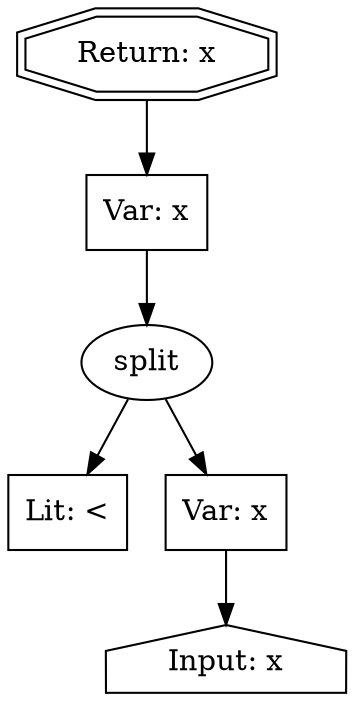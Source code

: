 digraph cfg {
  n1 [shape=doubleoctagon, label="Return: x"];
  n2 [shape=box, label="Var: x"];
  n3 [shape=ellipse, label="split"];
  n4 [shape=box, label="Lit: <"];
  n5 [shape=box, label="Var: x"];
  n6 [shape=house, label="Input: x"];

  n3 -> n4;
  n3 -> n5;
  n2 -> n3;
  n1 -> n2;
  n5 -> n6;
}